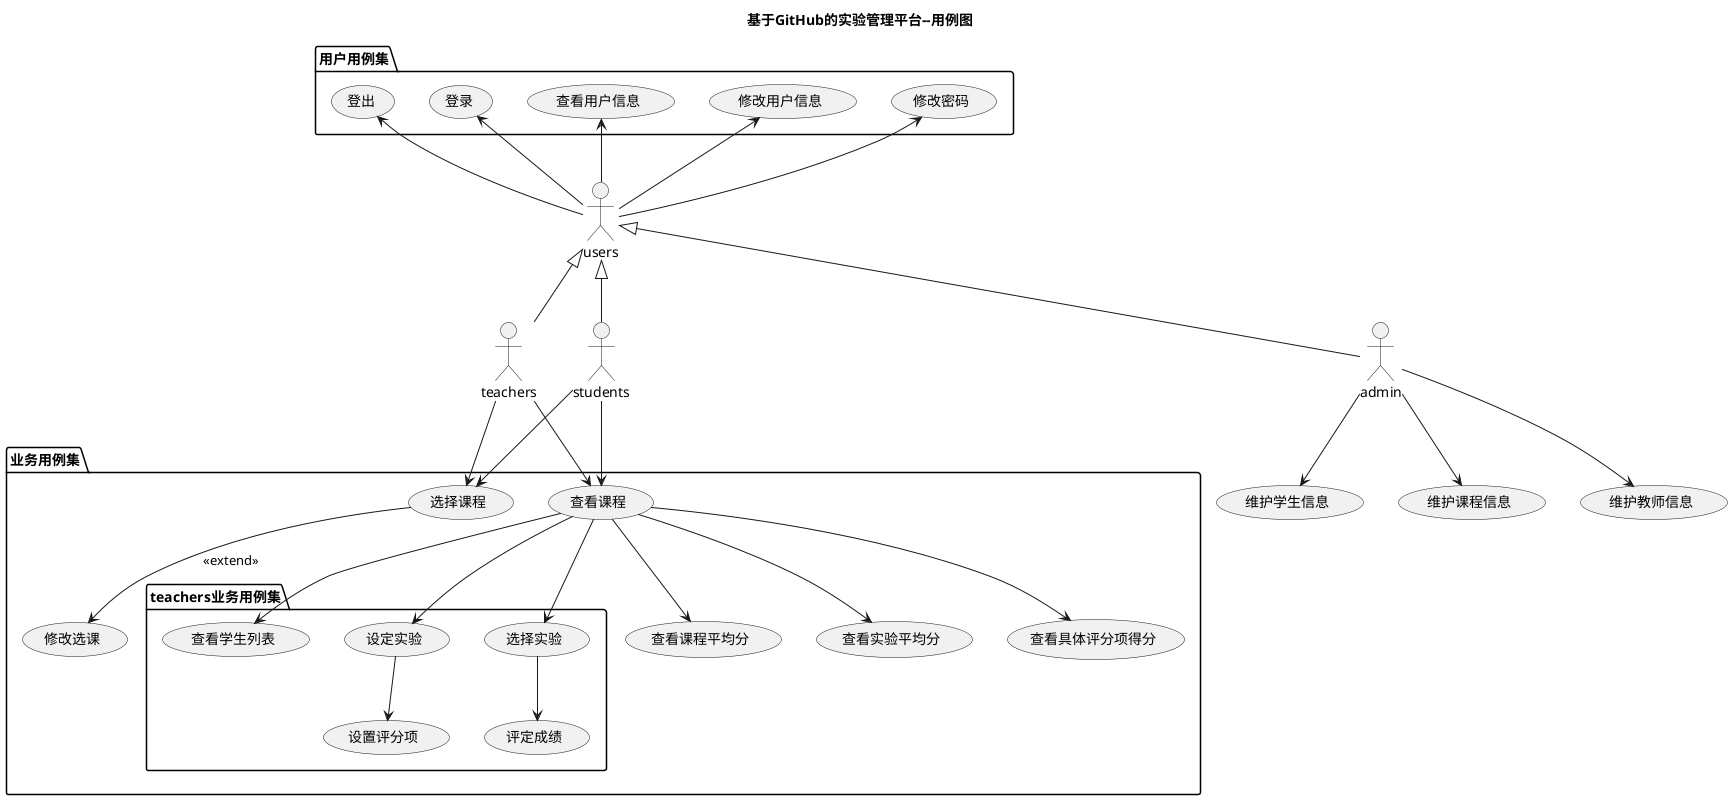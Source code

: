 @startuml
title 基于GitHub的实验管理平台--用例图
actor users
actor teachers
actor students
actor admin
users <|-- teachers
users <|-- students
users <|-- admin
package 用户用例集{
users -up-> (修改密码)
users -up-> (修改用户信息)
users -up-> (查看用户信息)
users -up-> (登录)
users -up-> (登出)
}
package 业务用例集{
teachers --> (选择课程)
students --> (选择课程)
(选择课程) -down-> (修改选课):<<extend>>
teachers -down-> (查看课程)
package teachers业务用例集{
(查看课程) -down-> (设定实验)
(设定实验) -down-> (设置评分项)
(查看课程)-down-> (选择实验)
(选择实验) --> (评定成绩)
(查看课程) -down-> (查看学生列表)
}

students -down-> (查看课程)
(查看课程) --> (查看课程平均分)
(查看课程) --> (查看实验平均分)
(查看课程) --> (查看具体评分项得分)

}

admin --> (维护课程信息)
admin --> (维护教师信息)
admin --> (维护学生信息)
@enduml